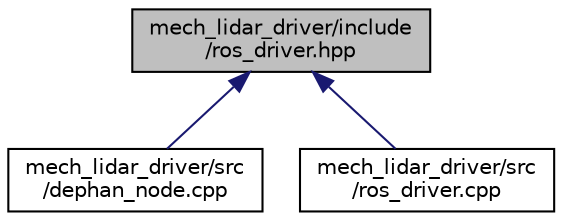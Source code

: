 digraph "mech_lidar_driver/include/ros_driver.hpp"
{
 // LATEX_PDF_SIZE
  edge [fontname="Helvetica",fontsize="10",labelfontname="Helvetica",labelfontsize="10"];
  node [fontname="Helvetica",fontsize="10",shape=record];
  Node1 [label="mech_lidar_driver/include\l/ros_driver.hpp",height=0.2,width=0.4,color="black", fillcolor="grey75", style="filled", fontcolor="black",tooltip="ROS driver for DEPHAN LLC LiDars."];
  Node1 -> Node2 [dir="back",color="midnightblue",fontsize="10",style="solid",fontname="Helvetica"];
  Node2 [label="mech_lidar_driver/src\l/dephan_node.cpp",height=0.2,width=0.4,color="black", fillcolor="white", style="filled",URL="$dephan__node_8cpp.html",tooltip="ROS node for mechanical LiDar data."];
  Node1 -> Node3 [dir="back",color="midnightblue",fontsize="10",style="solid",fontname="Helvetica"];
  Node3 [label="mech_lidar_driver/src\l/ros_driver.cpp",height=0.2,width=0.4,color="black", fillcolor="white", style="filled",URL="$ros__driver_8cpp.html",tooltip="ROS driver for DEPHAN LLC LiDars."];
}
